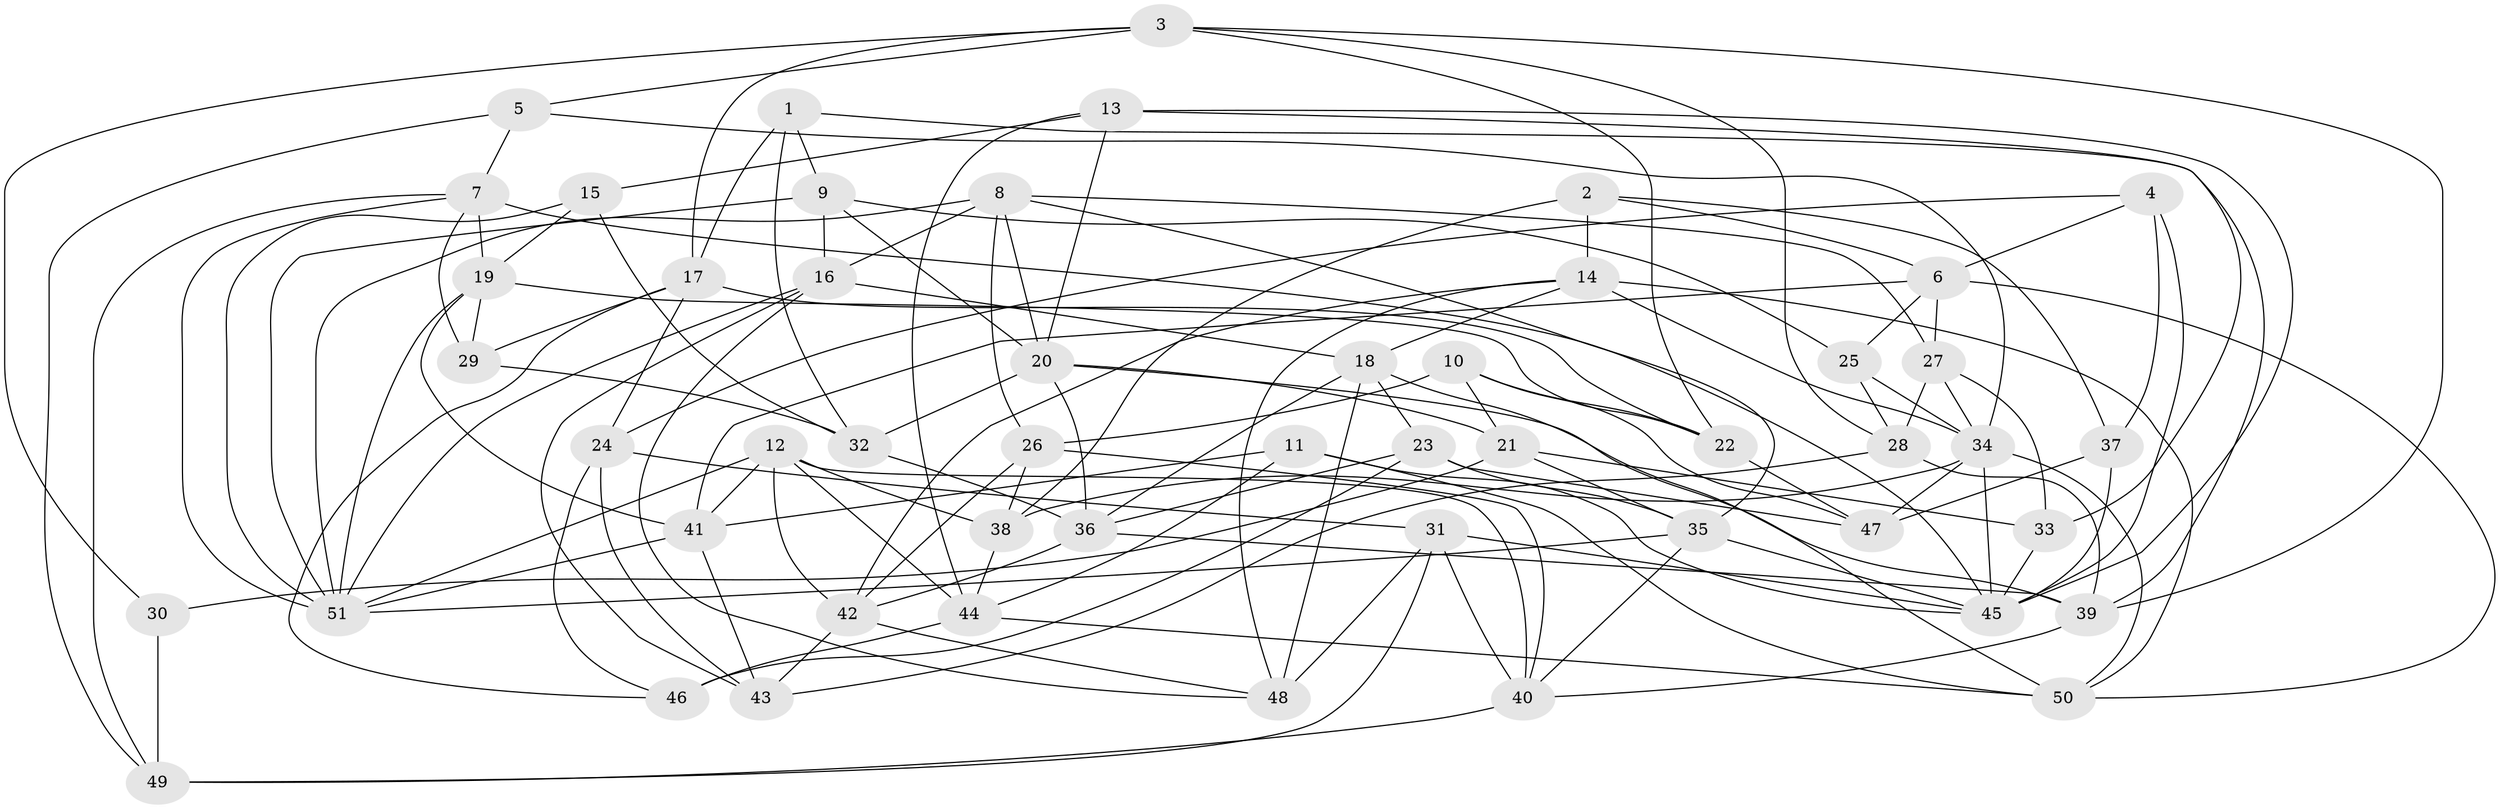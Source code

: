 // original degree distribution, {4: 1.0}
// Generated by graph-tools (version 1.1) at 2025/38/03/04/25 23:38:10]
// undirected, 51 vertices, 136 edges
graph export_dot {
  node [color=gray90,style=filled];
  1;
  2;
  3;
  4;
  5;
  6;
  7;
  8;
  9;
  10;
  11;
  12;
  13;
  14;
  15;
  16;
  17;
  18;
  19;
  20;
  21;
  22;
  23;
  24;
  25;
  26;
  27;
  28;
  29;
  30;
  31;
  32;
  33;
  34;
  35;
  36;
  37;
  38;
  39;
  40;
  41;
  42;
  43;
  44;
  45;
  46;
  47;
  48;
  49;
  50;
  51;
  1 -- 9 [weight=1.0];
  1 -- 17 [weight=1.0];
  1 -- 32 [weight=1.0];
  1 -- 39 [weight=1.0];
  2 -- 6 [weight=1.0];
  2 -- 14 [weight=1.0];
  2 -- 37 [weight=1.0];
  2 -- 38 [weight=1.0];
  3 -- 5 [weight=1.0];
  3 -- 17 [weight=1.0];
  3 -- 22 [weight=1.0];
  3 -- 28 [weight=1.0];
  3 -- 30 [weight=1.0];
  3 -- 39 [weight=1.0];
  4 -- 6 [weight=1.0];
  4 -- 24 [weight=1.0];
  4 -- 37 [weight=1.0];
  4 -- 45 [weight=1.0];
  5 -- 7 [weight=1.0];
  5 -- 34 [weight=1.0];
  5 -- 49 [weight=1.0];
  6 -- 25 [weight=1.0];
  6 -- 27 [weight=1.0];
  6 -- 41 [weight=1.0];
  6 -- 50 [weight=1.0];
  7 -- 19 [weight=1.0];
  7 -- 29 [weight=1.0];
  7 -- 45 [weight=1.0];
  7 -- 49 [weight=1.0];
  7 -- 51 [weight=1.0];
  8 -- 16 [weight=1.0];
  8 -- 20 [weight=1.0];
  8 -- 26 [weight=1.0];
  8 -- 27 [weight=1.0];
  8 -- 35 [weight=1.0];
  8 -- 51 [weight=1.0];
  9 -- 16 [weight=1.0];
  9 -- 20 [weight=1.0];
  9 -- 25 [weight=1.0];
  9 -- 51 [weight=2.0];
  10 -- 21 [weight=1.0];
  10 -- 22 [weight=2.0];
  10 -- 26 [weight=2.0];
  10 -- 47 [weight=1.0];
  11 -- 41 [weight=1.0];
  11 -- 44 [weight=1.0];
  11 -- 45 [weight=1.0];
  11 -- 50 [weight=1.0];
  12 -- 38 [weight=1.0];
  12 -- 40 [weight=1.0];
  12 -- 41 [weight=1.0];
  12 -- 42 [weight=1.0];
  12 -- 44 [weight=1.0];
  12 -- 51 [weight=1.0];
  13 -- 15 [weight=1.0];
  13 -- 20 [weight=2.0];
  13 -- 33 [weight=1.0];
  13 -- 44 [weight=1.0];
  13 -- 45 [weight=1.0];
  14 -- 18 [weight=1.0];
  14 -- 34 [weight=1.0];
  14 -- 42 [weight=1.0];
  14 -- 48 [weight=1.0];
  14 -- 50 [weight=1.0];
  15 -- 19 [weight=1.0];
  15 -- 32 [weight=1.0];
  15 -- 51 [weight=1.0];
  16 -- 18 [weight=1.0];
  16 -- 43 [weight=1.0];
  16 -- 48 [weight=1.0];
  16 -- 51 [weight=1.0];
  17 -- 22 [weight=1.0];
  17 -- 24 [weight=1.0];
  17 -- 29 [weight=1.0];
  17 -- 46 [weight=1.0];
  18 -- 23 [weight=1.0];
  18 -- 36 [weight=1.0];
  18 -- 48 [weight=1.0];
  18 -- 50 [weight=1.0];
  19 -- 22 [weight=1.0];
  19 -- 29 [weight=1.0];
  19 -- 41 [weight=1.0];
  19 -- 51 [weight=1.0];
  20 -- 21 [weight=2.0];
  20 -- 32 [weight=2.0];
  20 -- 36 [weight=1.0];
  20 -- 39 [weight=1.0];
  21 -- 30 [weight=1.0];
  21 -- 33 [weight=1.0];
  21 -- 35 [weight=1.0];
  22 -- 47 [weight=1.0];
  23 -- 35 [weight=1.0];
  23 -- 36 [weight=1.0];
  23 -- 46 [weight=2.0];
  23 -- 47 [weight=1.0];
  24 -- 31 [weight=1.0];
  24 -- 43 [weight=2.0];
  24 -- 46 [weight=1.0];
  25 -- 28 [weight=1.0];
  25 -- 34 [weight=1.0];
  26 -- 38 [weight=1.0];
  26 -- 40 [weight=1.0];
  26 -- 42 [weight=1.0];
  27 -- 28 [weight=2.0];
  27 -- 33 [weight=1.0];
  27 -- 34 [weight=1.0];
  28 -- 39 [weight=1.0];
  28 -- 43 [weight=1.0];
  29 -- 32 [weight=1.0];
  30 -- 49 [weight=2.0];
  31 -- 40 [weight=1.0];
  31 -- 45 [weight=1.0];
  31 -- 48 [weight=2.0];
  31 -- 49 [weight=1.0];
  32 -- 36 [weight=1.0];
  33 -- 45 [weight=1.0];
  34 -- 38 [weight=1.0];
  34 -- 45 [weight=1.0];
  34 -- 47 [weight=1.0];
  34 -- 50 [weight=1.0];
  35 -- 40 [weight=1.0];
  35 -- 45 [weight=1.0];
  35 -- 51 [weight=1.0];
  36 -- 39 [weight=1.0];
  36 -- 42 [weight=1.0];
  37 -- 45 [weight=2.0];
  37 -- 47 [weight=2.0];
  38 -- 44 [weight=2.0];
  39 -- 40 [weight=1.0];
  40 -- 49 [weight=1.0];
  41 -- 43 [weight=1.0];
  41 -- 51 [weight=1.0];
  42 -- 43 [weight=1.0];
  42 -- 48 [weight=1.0];
  44 -- 46 [weight=2.0];
  44 -- 50 [weight=1.0];
}
